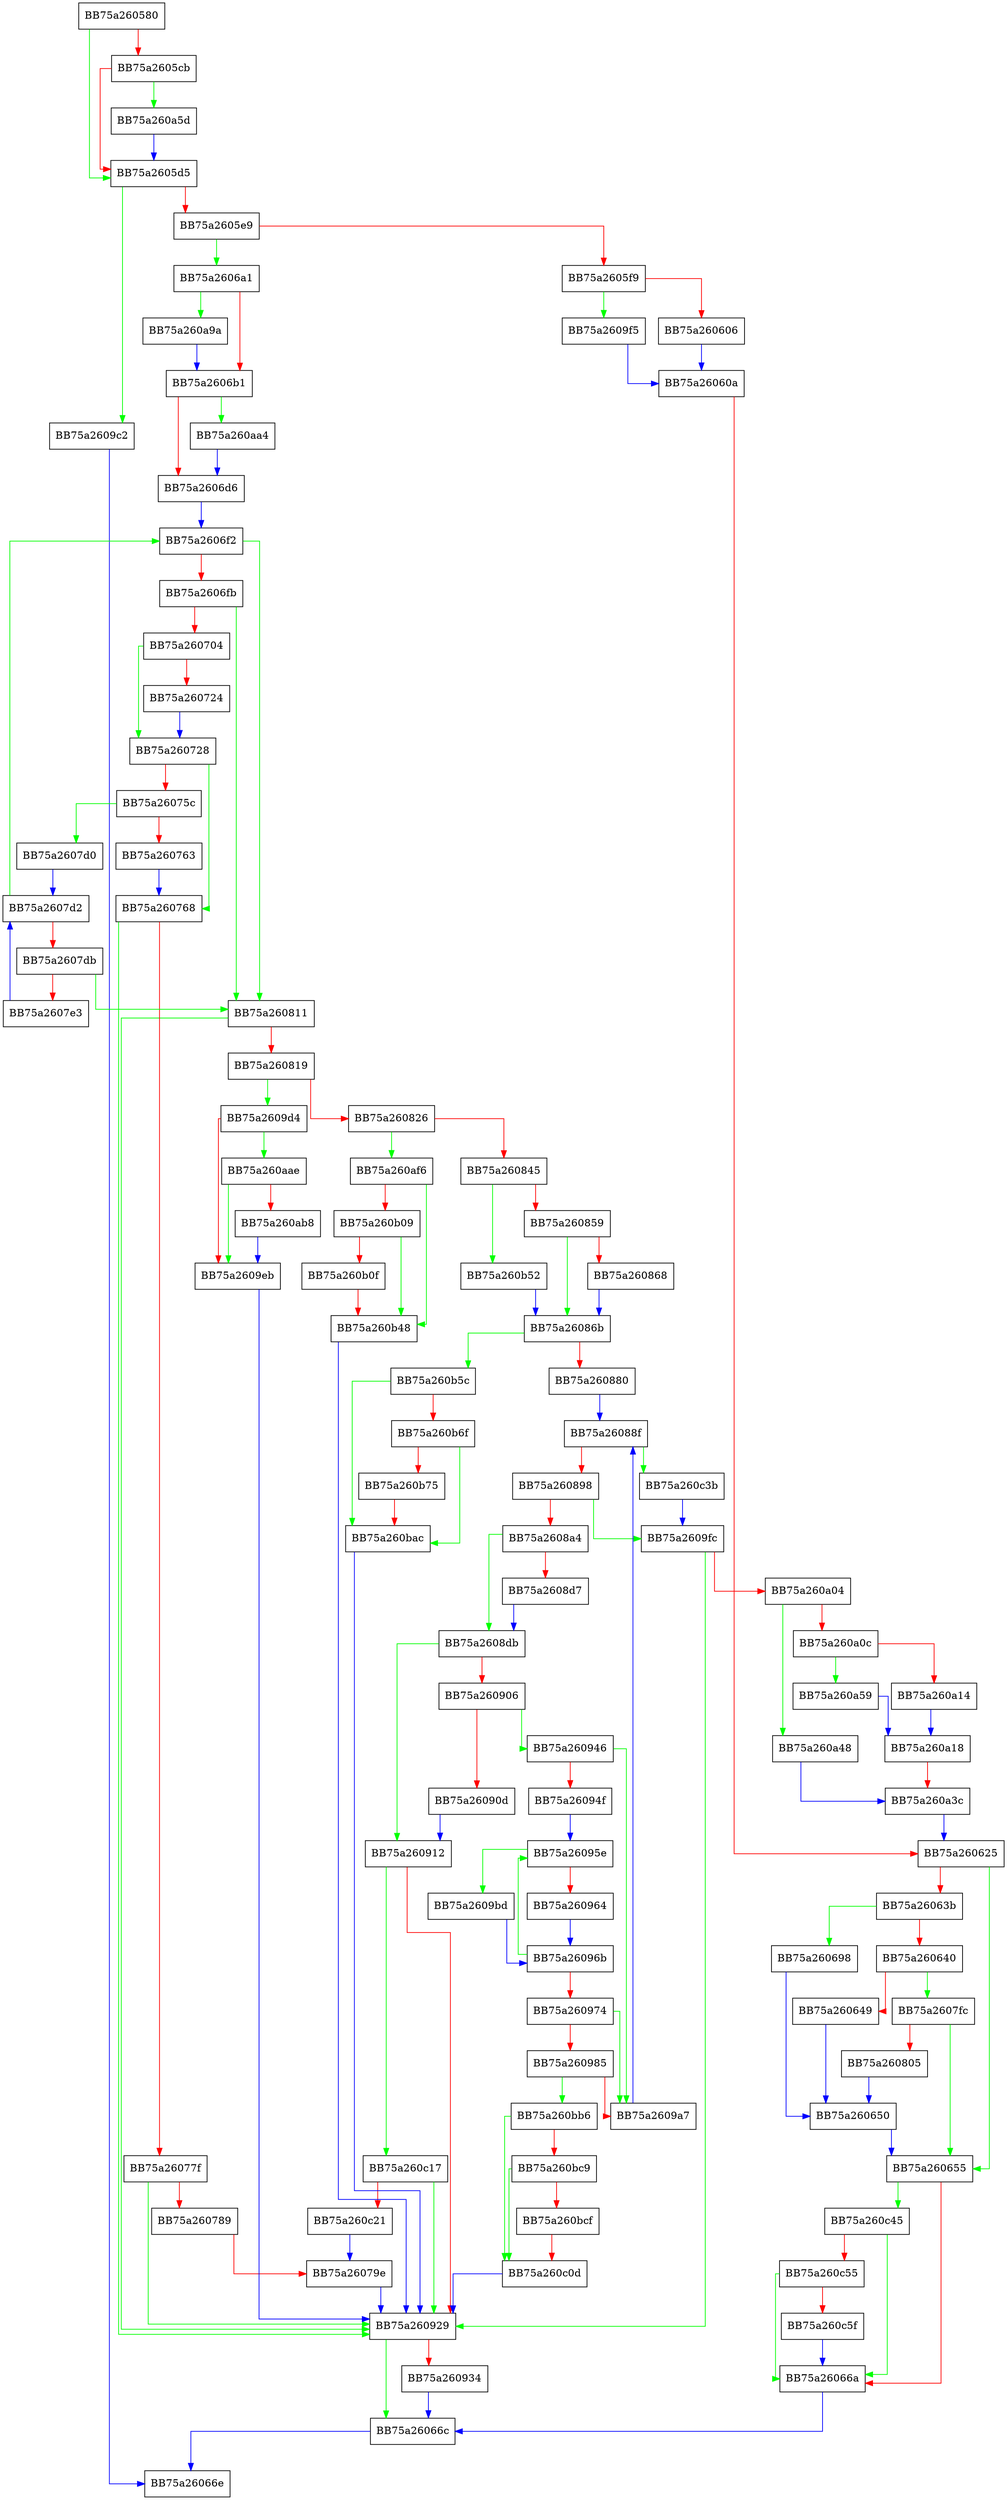 digraph OpenFile {
  node [shape="box"];
  graph [splines=ortho];
  BB75a260580 -> BB75a2605d5 [color="green"];
  BB75a260580 -> BB75a2605cb [color="red"];
  BB75a2605cb -> BB75a260a5d [color="green"];
  BB75a2605cb -> BB75a2605d5 [color="red"];
  BB75a2605d5 -> BB75a2609c2 [color="green"];
  BB75a2605d5 -> BB75a2605e9 [color="red"];
  BB75a2605e9 -> BB75a2606a1 [color="green"];
  BB75a2605e9 -> BB75a2605f9 [color="red"];
  BB75a2605f9 -> BB75a2609f5 [color="green"];
  BB75a2605f9 -> BB75a260606 [color="red"];
  BB75a260606 -> BB75a26060a [color="blue"];
  BB75a26060a -> BB75a260625 [color="red"];
  BB75a260625 -> BB75a260655 [color="green"];
  BB75a260625 -> BB75a26063b [color="red"];
  BB75a26063b -> BB75a260698 [color="green"];
  BB75a26063b -> BB75a260640 [color="red"];
  BB75a260640 -> BB75a2607fc [color="green"];
  BB75a260640 -> BB75a260649 [color="red"];
  BB75a260649 -> BB75a260650 [color="blue"];
  BB75a260650 -> BB75a260655 [color="blue"];
  BB75a260655 -> BB75a260c45 [color="green"];
  BB75a260655 -> BB75a26066a [color="red"];
  BB75a26066a -> BB75a26066c [color="blue"];
  BB75a26066c -> BB75a26066e [color="blue"];
  BB75a260698 -> BB75a260650 [color="blue"];
  BB75a2606a1 -> BB75a260a9a [color="green"];
  BB75a2606a1 -> BB75a2606b1 [color="red"];
  BB75a2606b1 -> BB75a260aa4 [color="green"];
  BB75a2606b1 -> BB75a2606d6 [color="red"];
  BB75a2606d6 -> BB75a2606f2 [color="blue"];
  BB75a2606f2 -> BB75a260811 [color="green"];
  BB75a2606f2 -> BB75a2606fb [color="red"];
  BB75a2606fb -> BB75a260811 [color="green"];
  BB75a2606fb -> BB75a260704 [color="red"];
  BB75a260704 -> BB75a260728 [color="green"];
  BB75a260704 -> BB75a260724 [color="red"];
  BB75a260724 -> BB75a260728 [color="blue"];
  BB75a260728 -> BB75a260768 [color="green"];
  BB75a260728 -> BB75a26075c [color="red"];
  BB75a26075c -> BB75a2607d0 [color="green"];
  BB75a26075c -> BB75a260763 [color="red"];
  BB75a260763 -> BB75a260768 [color="blue"];
  BB75a260768 -> BB75a260929 [color="green"];
  BB75a260768 -> BB75a26077f [color="red"];
  BB75a26077f -> BB75a260929 [color="green"];
  BB75a26077f -> BB75a260789 [color="red"];
  BB75a260789 -> BB75a26079e [color="red"];
  BB75a26079e -> BB75a260929 [color="blue"];
  BB75a2607d0 -> BB75a2607d2 [color="blue"];
  BB75a2607d2 -> BB75a2606f2 [color="green"];
  BB75a2607d2 -> BB75a2607db [color="red"];
  BB75a2607db -> BB75a260811 [color="green"];
  BB75a2607db -> BB75a2607e3 [color="red"];
  BB75a2607e3 -> BB75a2607d2 [color="blue"];
  BB75a2607fc -> BB75a260655 [color="green"];
  BB75a2607fc -> BB75a260805 [color="red"];
  BB75a260805 -> BB75a260650 [color="blue"];
  BB75a260811 -> BB75a260929 [color="green"];
  BB75a260811 -> BB75a260819 [color="red"];
  BB75a260819 -> BB75a2609d4 [color="green"];
  BB75a260819 -> BB75a260826 [color="red"];
  BB75a260826 -> BB75a260af6 [color="green"];
  BB75a260826 -> BB75a260845 [color="red"];
  BB75a260845 -> BB75a260b52 [color="green"];
  BB75a260845 -> BB75a260859 [color="red"];
  BB75a260859 -> BB75a26086b [color="green"];
  BB75a260859 -> BB75a260868 [color="red"];
  BB75a260868 -> BB75a26086b [color="blue"];
  BB75a26086b -> BB75a260b5c [color="green"];
  BB75a26086b -> BB75a260880 [color="red"];
  BB75a260880 -> BB75a26088f [color="blue"];
  BB75a26088f -> BB75a260c3b [color="green"];
  BB75a26088f -> BB75a260898 [color="red"];
  BB75a260898 -> BB75a2609fc [color="green"];
  BB75a260898 -> BB75a2608a4 [color="red"];
  BB75a2608a4 -> BB75a2608db [color="green"];
  BB75a2608a4 -> BB75a2608d7 [color="red"];
  BB75a2608d7 -> BB75a2608db [color="blue"];
  BB75a2608db -> BB75a260912 [color="green"];
  BB75a2608db -> BB75a260906 [color="red"];
  BB75a260906 -> BB75a260946 [color="green"];
  BB75a260906 -> BB75a26090d [color="red"];
  BB75a26090d -> BB75a260912 [color="blue"];
  BB75a260912 -> BB75a260c17 [color="green"];
  BB75a260912 -> BB75a260929 [color="red"];
  BB75a260929 -> BB75a26066c [color="green"];
  BB75a260929 -> BB75a260934 [color="red"];
  BB75a260934 -> BB75a26066c [color="blue"];
  BB75a260946 -> BB75a2609a7 [color="green"];
  BB75a260946 -> BB75a26094f [color="red"];
  BB75a26094f -> BB75a26095e [color="blue"];
  BB75a26095e -> BB75a2609bd [color="green"];
  BB75a26095e -> BB75a260964 [color="red"];
  BB75a260964 -> BB75a26096b [color="blue"];
  BB75a26096b -> BB75a26095e [color="green"];
  BB75a26096b -> BB75a260974 [color="red"];
  BB75a260974 -> BB75a2609a7 [color="green"];
  BB75a260974 -> BB75a260985 [color="red"];
  BB75a260985 -> BB75a260bb6 [color="green"];
  BB75a260985 -> BB75a2609a7 [color="red"];
  BB75a2609a7 -> BB75a26088f [color="blue"];
  BB75a2609bd -> BB75a26096b [color="blue"];
  BB75a2609c2 -> BB75a26066e [color="blue"];
  BB75a2609d4 -> BB75a260aae [color="green"];
  BB75a2609d4 -> BB75a2609eb [color="red"];
  BB75a2609eb -> BB75a260929 [color="blue"];
  BB75a2609f5 -> BB75a26060a [color="blue"];
  BB75a2609fc -> BB75a260929 [color="green"];
  BB75a2609fc -> BB75a260a04 [color="red"];
  BB75a260a04 -> BB75a260a48 [color="green"];
  BB75a260a04 -> BB75a260a0c [color="red"];
  BB75a260a0c -> BB75a260a59 [color="green"];
  BB75a260a0c -> BB75a260a14 [color="red"];
  BB75a260a14 -> BB75a260a18 [color="blue"];
  BB75a260a18 -> BB75a260a3c [color="red"];
  BB75a260a3c -> BB75a260625 [color="blue"];
  BB75a260a48 -> BB75a260a3c [color="blue"];
  BB75a260a59 -> BB75a260a18 [color="blue"];
  BB75a260a5d -> BB75a2605d5 [color="blue"];
  BB75a260a9a -> BB75a2606b1 [color="blue"];
  BB75a260aa4 -> BB75a2606d6 [color="blue"];
  BB75a260aae -> BB75a2609eb [color="green"];
  BB75a260aae -> BB75a260ab8 [color="red"];
  BB75a260ab8 -> BB75a2609eb [color="blue"];
  BB75a260af6 -> BB75a260b48 [color="green"];
  BB75a260af6 -> BB75a260b09 [color="red"];
  BB75a260b09 -> BB75a260b48 [color="green"];
  BB75a260b09 -> BB75a260b0f [color="red"];
  BB75a260b0f -> BB75a260b48 [color="red"];
  BB75a260b48 -> BB75a260929 [color="blue"];
  BB75a260b52 -> BB75a26086b [color="blue"];
  BB75a260b5c -> BB75a260bac [color="green"];
  BB75a260b5c -> BB75a260b6f [color="red"];
  BB75a260b6f -> BB75a260bac [color="green"];
  BB75a260b6f -> BB75a260b75 [color="red"];
  BB75a260b75 -> BB75a260bac [color="red"];
  BB75a260bac -> BB75a260929 [color="blue"];
  BB75a260bb6 -> BB75a260c0d [color="green"];
  BB75a260bb6 -> BB75a260bc9 [color="red"];
  BB75a260bc9 -> BB75a260c0d [color="green"];
  BB75a260bc9 -> BB75a260bcf [color="red"];
  BB75a260bcf -> BB75a260c0d [color="red"];
  BB75a260c0d -> BB75a260929 [color="blue"];
  BB75a260c17 -> BB75a260929 [color="green"];
  BB75a260c17 -> BB75a260c21 [color="red"];
  BB75a260c21 -> BB75a26079e [color="blue"];
  BB75a260c3b -> BB75a2609fc [color="blue"];
  BB75a260c45 -> BB75a26066a [color="green"];
  BB75a260c45 -> BB75a260c55 [color="red"];
  BB75a260c55 -> BB75a26066a [color="green"];
  BB75a260c55 -> BB75a260c5f [color="red"];
  BB75a260c5f -> BB75a26066a [color="blue"];
}